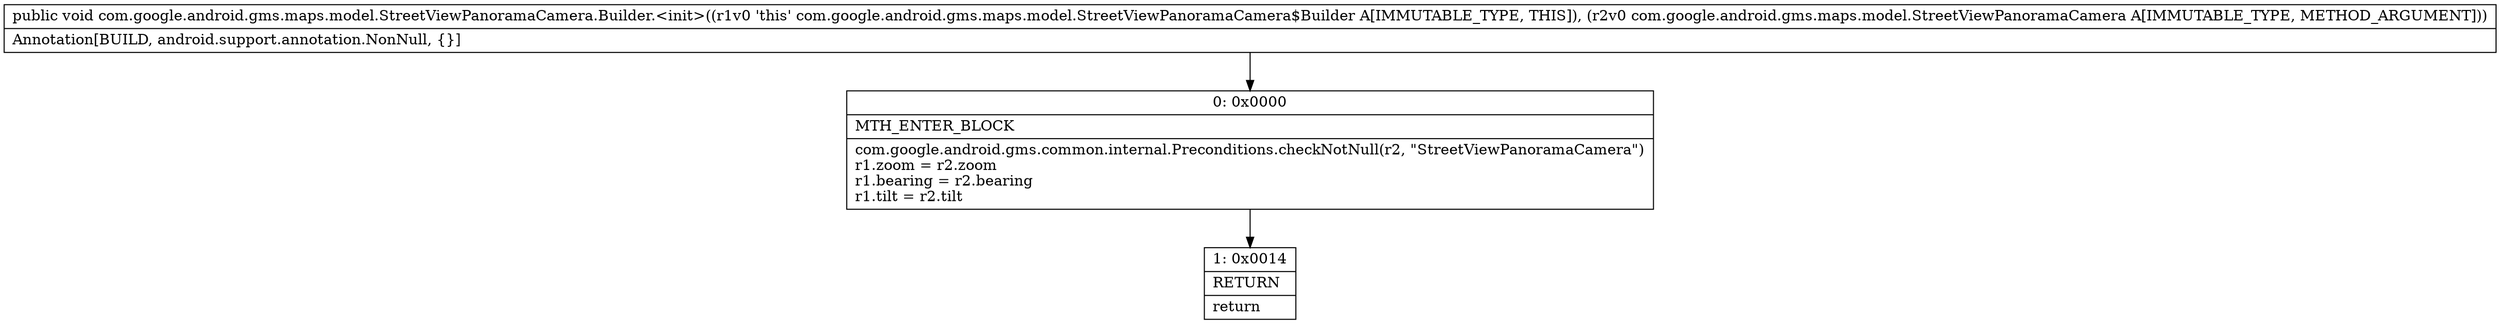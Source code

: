 digraph "CFG forcom.google.android.gms.maps.model.StreetViewPanoramaCamera.Builder.\<init\>(Lcom\/google\/android\/gms\/maps\/model\/StreetViewPanoramaCamera;)V" {
Node_0 [shape=record,label="{0\:\ 0x0000|MTH_ENTER_BLOCK\l|com.google.android.gms.common.internal.Preconditions.checkNotNull(r2, \"StreetViewPanoramaCamera\")\lr1.zoom = r2.zoom\lr1.bearing = r2.bearing\lr1.tilt = r2.tilt\l}"];
Node_1 [shape=record,label="{1\:\ 0x0014|RETURN\l|return\l}"];
MethodNode[shape=record,label="{public void com.google.android.gms.maps.model.StreetViewPanoramaCamera.Builder.\<init\>((r1v0 'this' com.google.android.gms.maps.model.StreetViewPanoramaCamera$Builder A[IMMUTABLE_TYPE, THIS]), (r2v0 com.google.android.gms.maps.model.StreetViewPanoramaCamera A[IMMUTABLE_TYPE, METHOD_ARGUMENT]))  | Annotation[BUILD, android.support.annotation.NonNull, \{\}]\l}"];
MethodNode -> Node_0;
Node_0 -> Node_1;
}

